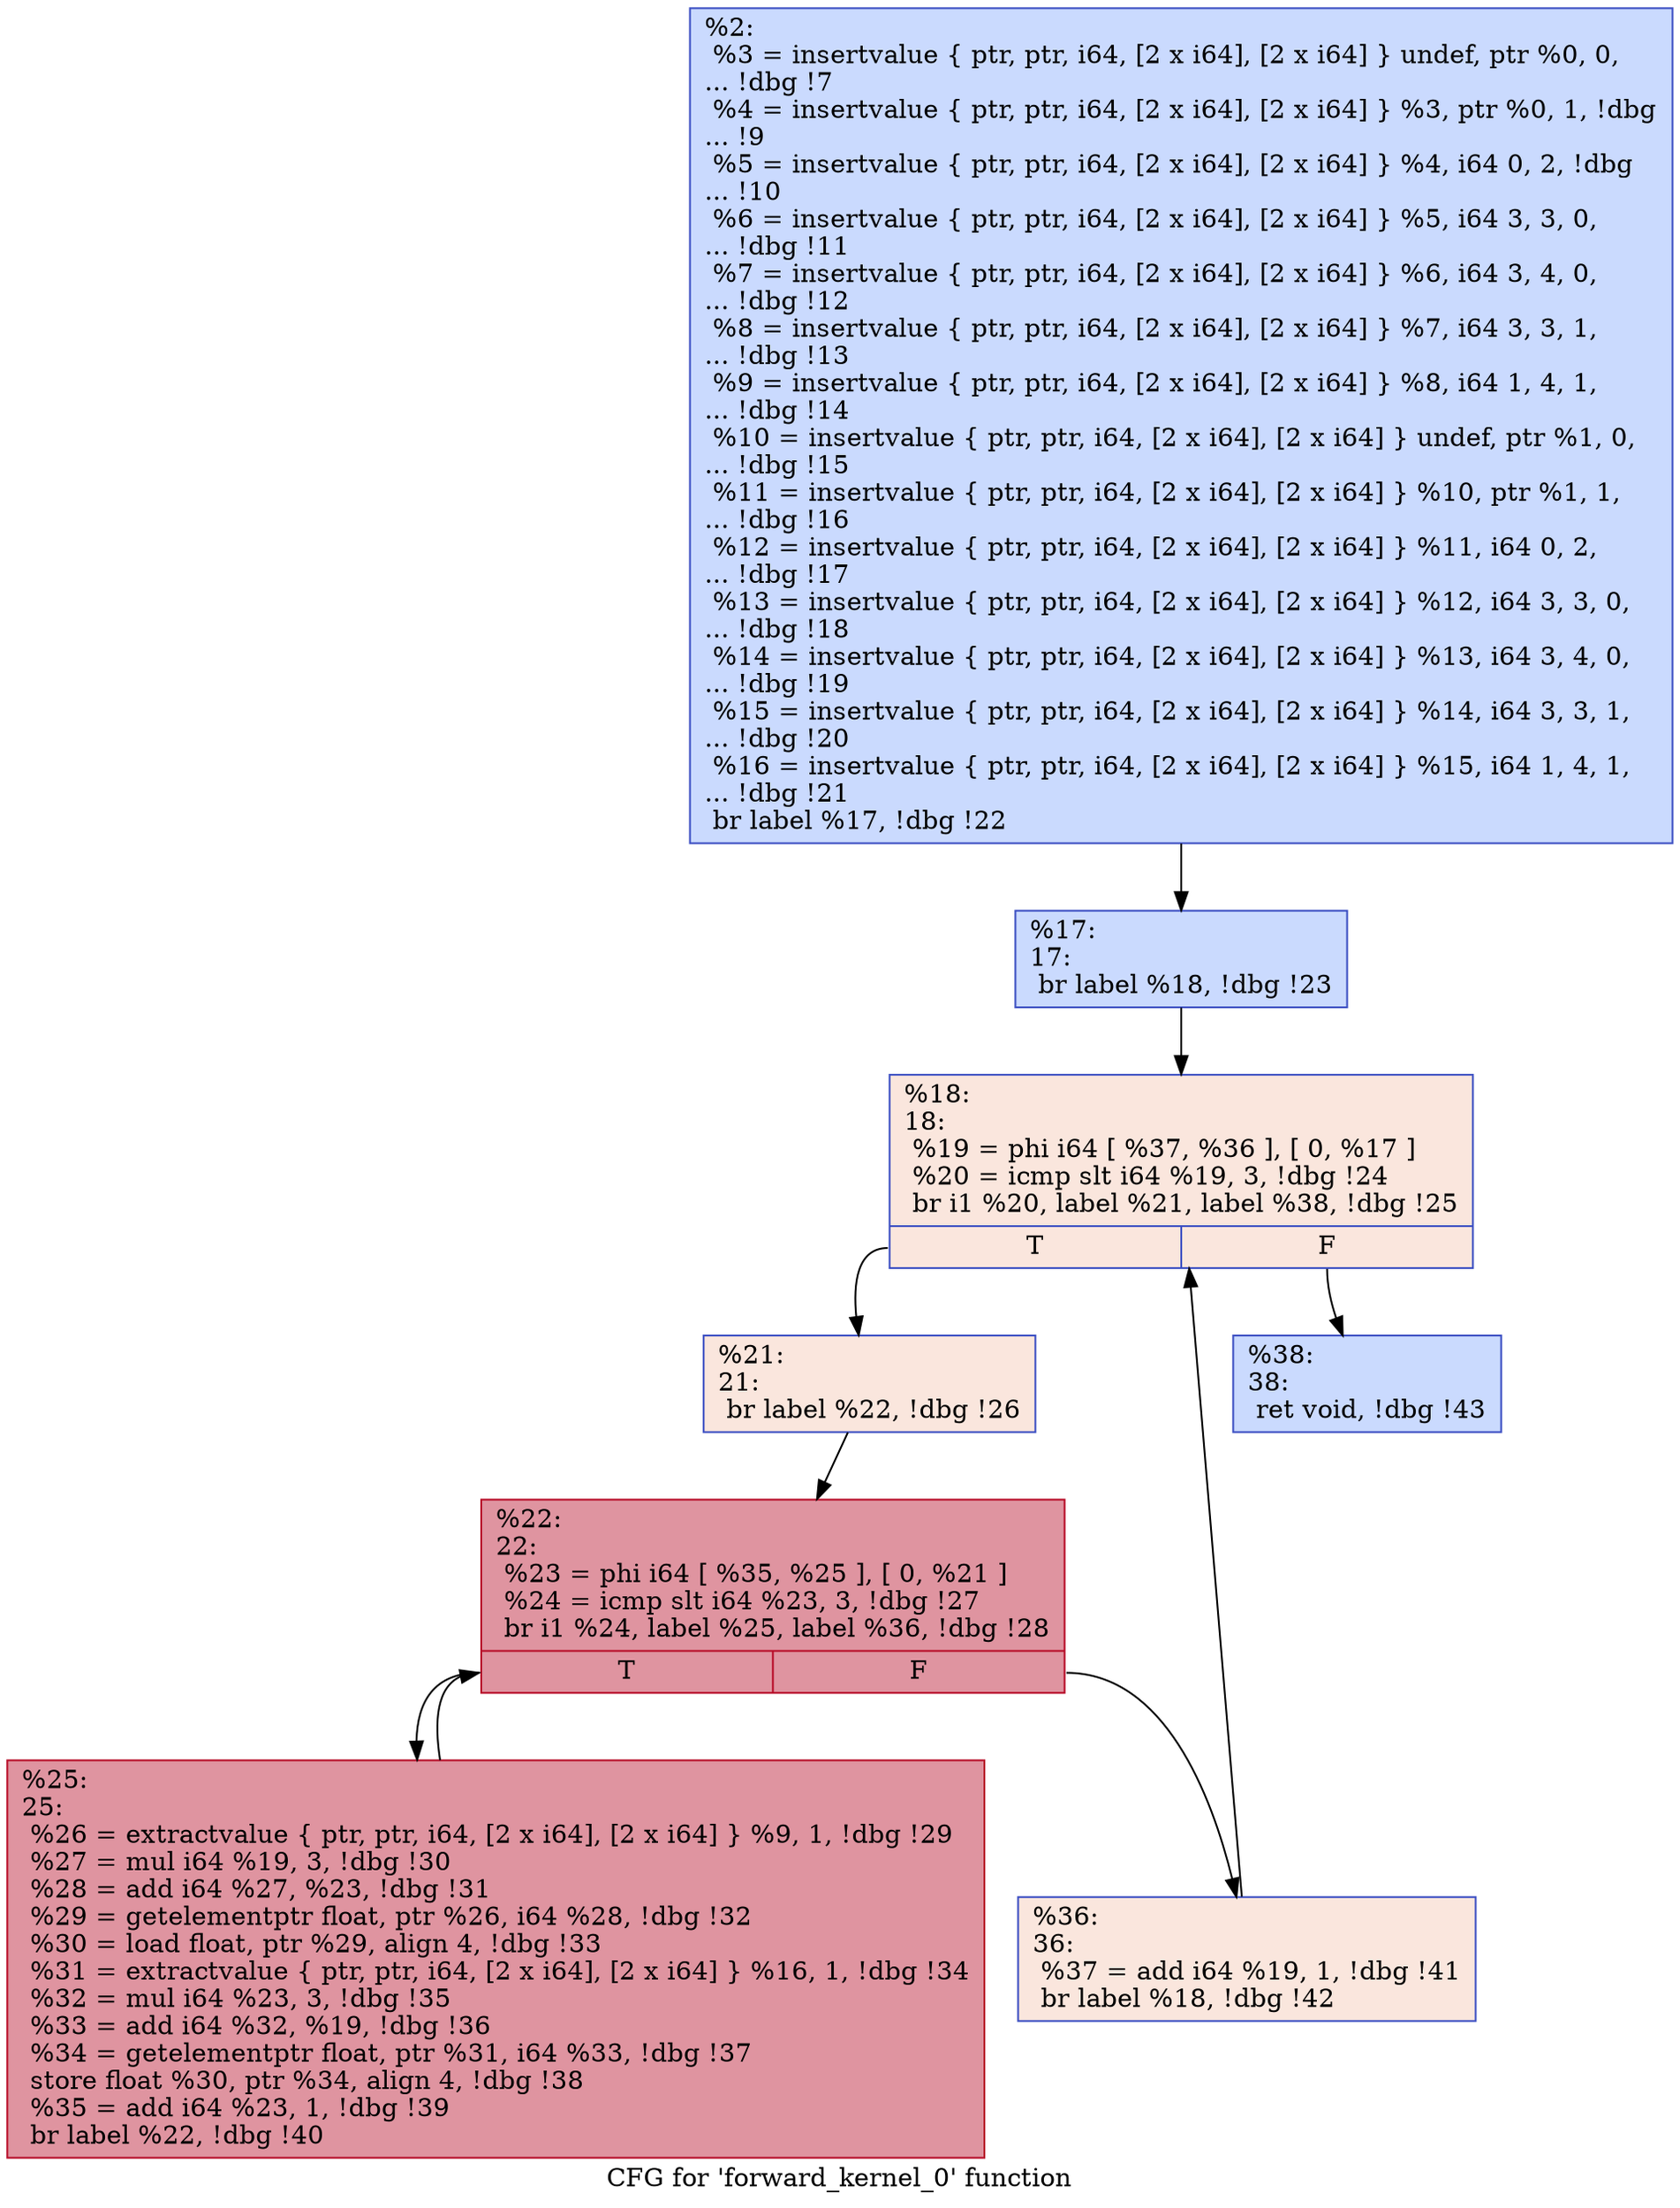 digraph "CFG for 'forward_kernel_0' function" {
	label="CFG for 'forward_kernel_0' function";

	Node0x556369242d00 [shape=record,color="#3d50c3ff", style=filled, fillcolor="#88abfd70",label="{%2:\l  %3 = insertvalue \{ ptr, ptr, i64, [2 x i64], [2 x i64] \} undef, ptr %0, 0,\l... !dbg !7\l  %4 = insertvalue \{ ptr, ptr, i64, [2 x i64], [2 x i64] \} %3, ptr %0, 1, !dbg\l... !9\l  %5 = insertvalue \{ ptr, ptr, i64, [2 x i64], [2 x i64] \} %4, i64 0, 2, !dbg\l... !10\l  %6 = insertvalue \{ ptr, ptr, i64, [2 x i64], [2 x i64] \} %5, i64 3, 3, 0,\l... !dbg !11\l  %7 = insertvalue \{ ptr, ptr, i64, [2 x i64], [2 x i64] \} %6, i64 3, 4, 0,\l... !dbg !12\l  %8 = insertvalue \{ ptr, ptr, i64, [2 x i64], [2 x i64] \} %7, i64 3, 3, 1,\l... !dbg !13\l  %9 = insertvalue \{ ptr, ptr, i64, [2 x i64], [2 x i64] \} %8, i64 1, 4, 1,\l... !dbg !14\l  %10 = insertvalue \{ ptr, ptr, i64, [2 x i64], [2 x i64] \} undef, ptr %1, 0,\l... !dbg !15\l  %11 = insertvalue \{ ptr, ptr, i64, [2 x i64], [2 x i64] \} %10, ptr %1, 1,\l... !dbg !16\l  %12 = insertvalue \{ ptr, ptr, i64, [2 x i64], [2 x i64] \} %11, i64 0, 2,\l... !dbg !17\l  %13 = insertvalue \{ ptr, ptr, i64, [2 x i64], [2 x i64] \} %12, i64 3, 3, 0,\l... !dbg !18\l  %14 = insertvalue \{ ptr, ptr, i64, [2 x i64], [2 x i64] \} %13, i64 3, 4, 0,\l... !dbg !19\l  %15 = insertvalue \{ ptr, ptr, i64, [2 x i64], [2 x i64] \} %14, i64 3, 3, 1,\l... !dbg !20\l  %16 = insertvalue \{ ptr, ptr, i64, [2 x i64], [2 x i64] \} %15, i64 1, 4, 1,\l... !dbg !21\l  br label %17, !dbg !22\l}"];
	Node0x556369242d00 -> Node0x556369243d80;
	Node0x556369243d80 [shape=record,color="#3d50c3ff", style=filled, fillcolor="#88abfd70",label="{%17:\l17:                                               \l  br label %18, !dbg !23\l}"];
	Node0x556369243d80 -> Node0x556369245e40;
	Node0x556369245e40 [shape=record,color="#3d50c3ff", style=filled, fillcolor="#f3c7b170",label="{%18:\l18:                                               \l  %19 = phi i64 [ %37, %36 ], [ 0, %17 ]\l  %20 = icmp slt i64 %19, 3, !dbg !24\l  br i1 %20, label %21, label %38, !dbg !25\l|{<s0>T|<s1>F}}"];
	Node0x556369245e40:s0 -> Node0x5563692463a0;
	Node0x556369245e40:s1 -> Node0x556369246430;
	Node0x5563692463a0 [shape=record,color="#3d50c3ff", style=filled, fillcolor="#f3c7b170",label="{%21:\l21:                                               \l  br label %22, !dbg !26\l}"];
	Node0x5563692463a0 -> Node0x5563692466c0;
	Node0x5563692466c0 [shape=record,color="#b70d28ff", style=filled, fillcolor="#b70d2870",label="{%22:\l22:                                               \l  %23 = phi i64 [ %35, %25 ], [ 0, %21 ]\l  %24 = icmp slt i64 %23, 3, !dbg !27\l  br i1 %24, label %25, label %36, !dbg !28\l|{<s0>T|<s1>F}}"];
	Node0x5563692466c0:s0 -> Node0x556369246900;
	Node0x5563692466c0:s1 -> Node0x556369246080;
	Node0x556369246900 [shape=record,color="#b70d28ff", style=filled, fillcolor="#b70d2870",label="{%25:\l25:                                               \l  %26 = extractvalue \{ ptr, ptr, i64, [2 x i64], [2 x i64] \} %9, 1, !dbg !29\l  %27 = mul i64 %19, 3, !dbg !30\l  %28 = add i64 %27, %23, !dbg !31\l  %29 = getelementptr float, ptr %26, i64 %28, !dbg !32\l  %30 = load float, ptr %29, align 4, !dbg !33\l  %31 = extractvalue \{ ptr, ptr, i64, [2 x i64], [2 x i64] \} %16, 1, !dbg !34\l  %32 = mul i64 %23, 3, !dbg !35\l  %33 = add i64 %32, %19, !dbg !36\l  %34 = getelementptr float, ptr %31, i64 %33, !dbg !37\l  store float %30, ptr %34, align 4, !dbg !38\l  %35 = add i64 %23, 1, !dbg !39\l  br label %22, !dbg !40\l}"];
	Node0x556369246900 -> Node0x5563692466c0;
	Node0x556369246080 [shape=record,color="#3d50c3ff", style=filled, fillcolor="#f3c7b170",label="{%36:\l36:                                               \l  %37 = add i64 %19, 1, !dbg !41\l  br label %18, !dbg !42\l}"];
	Node0x556369246080 -> Node0x556369245e40;
	Node0x556369246430 [shape=record,color="#3d50c3ff", style=filled, fillcolor="#88abfd70",label="{%38:\l38:                                               \l  ret void, !dbg !43\l}"];
}
